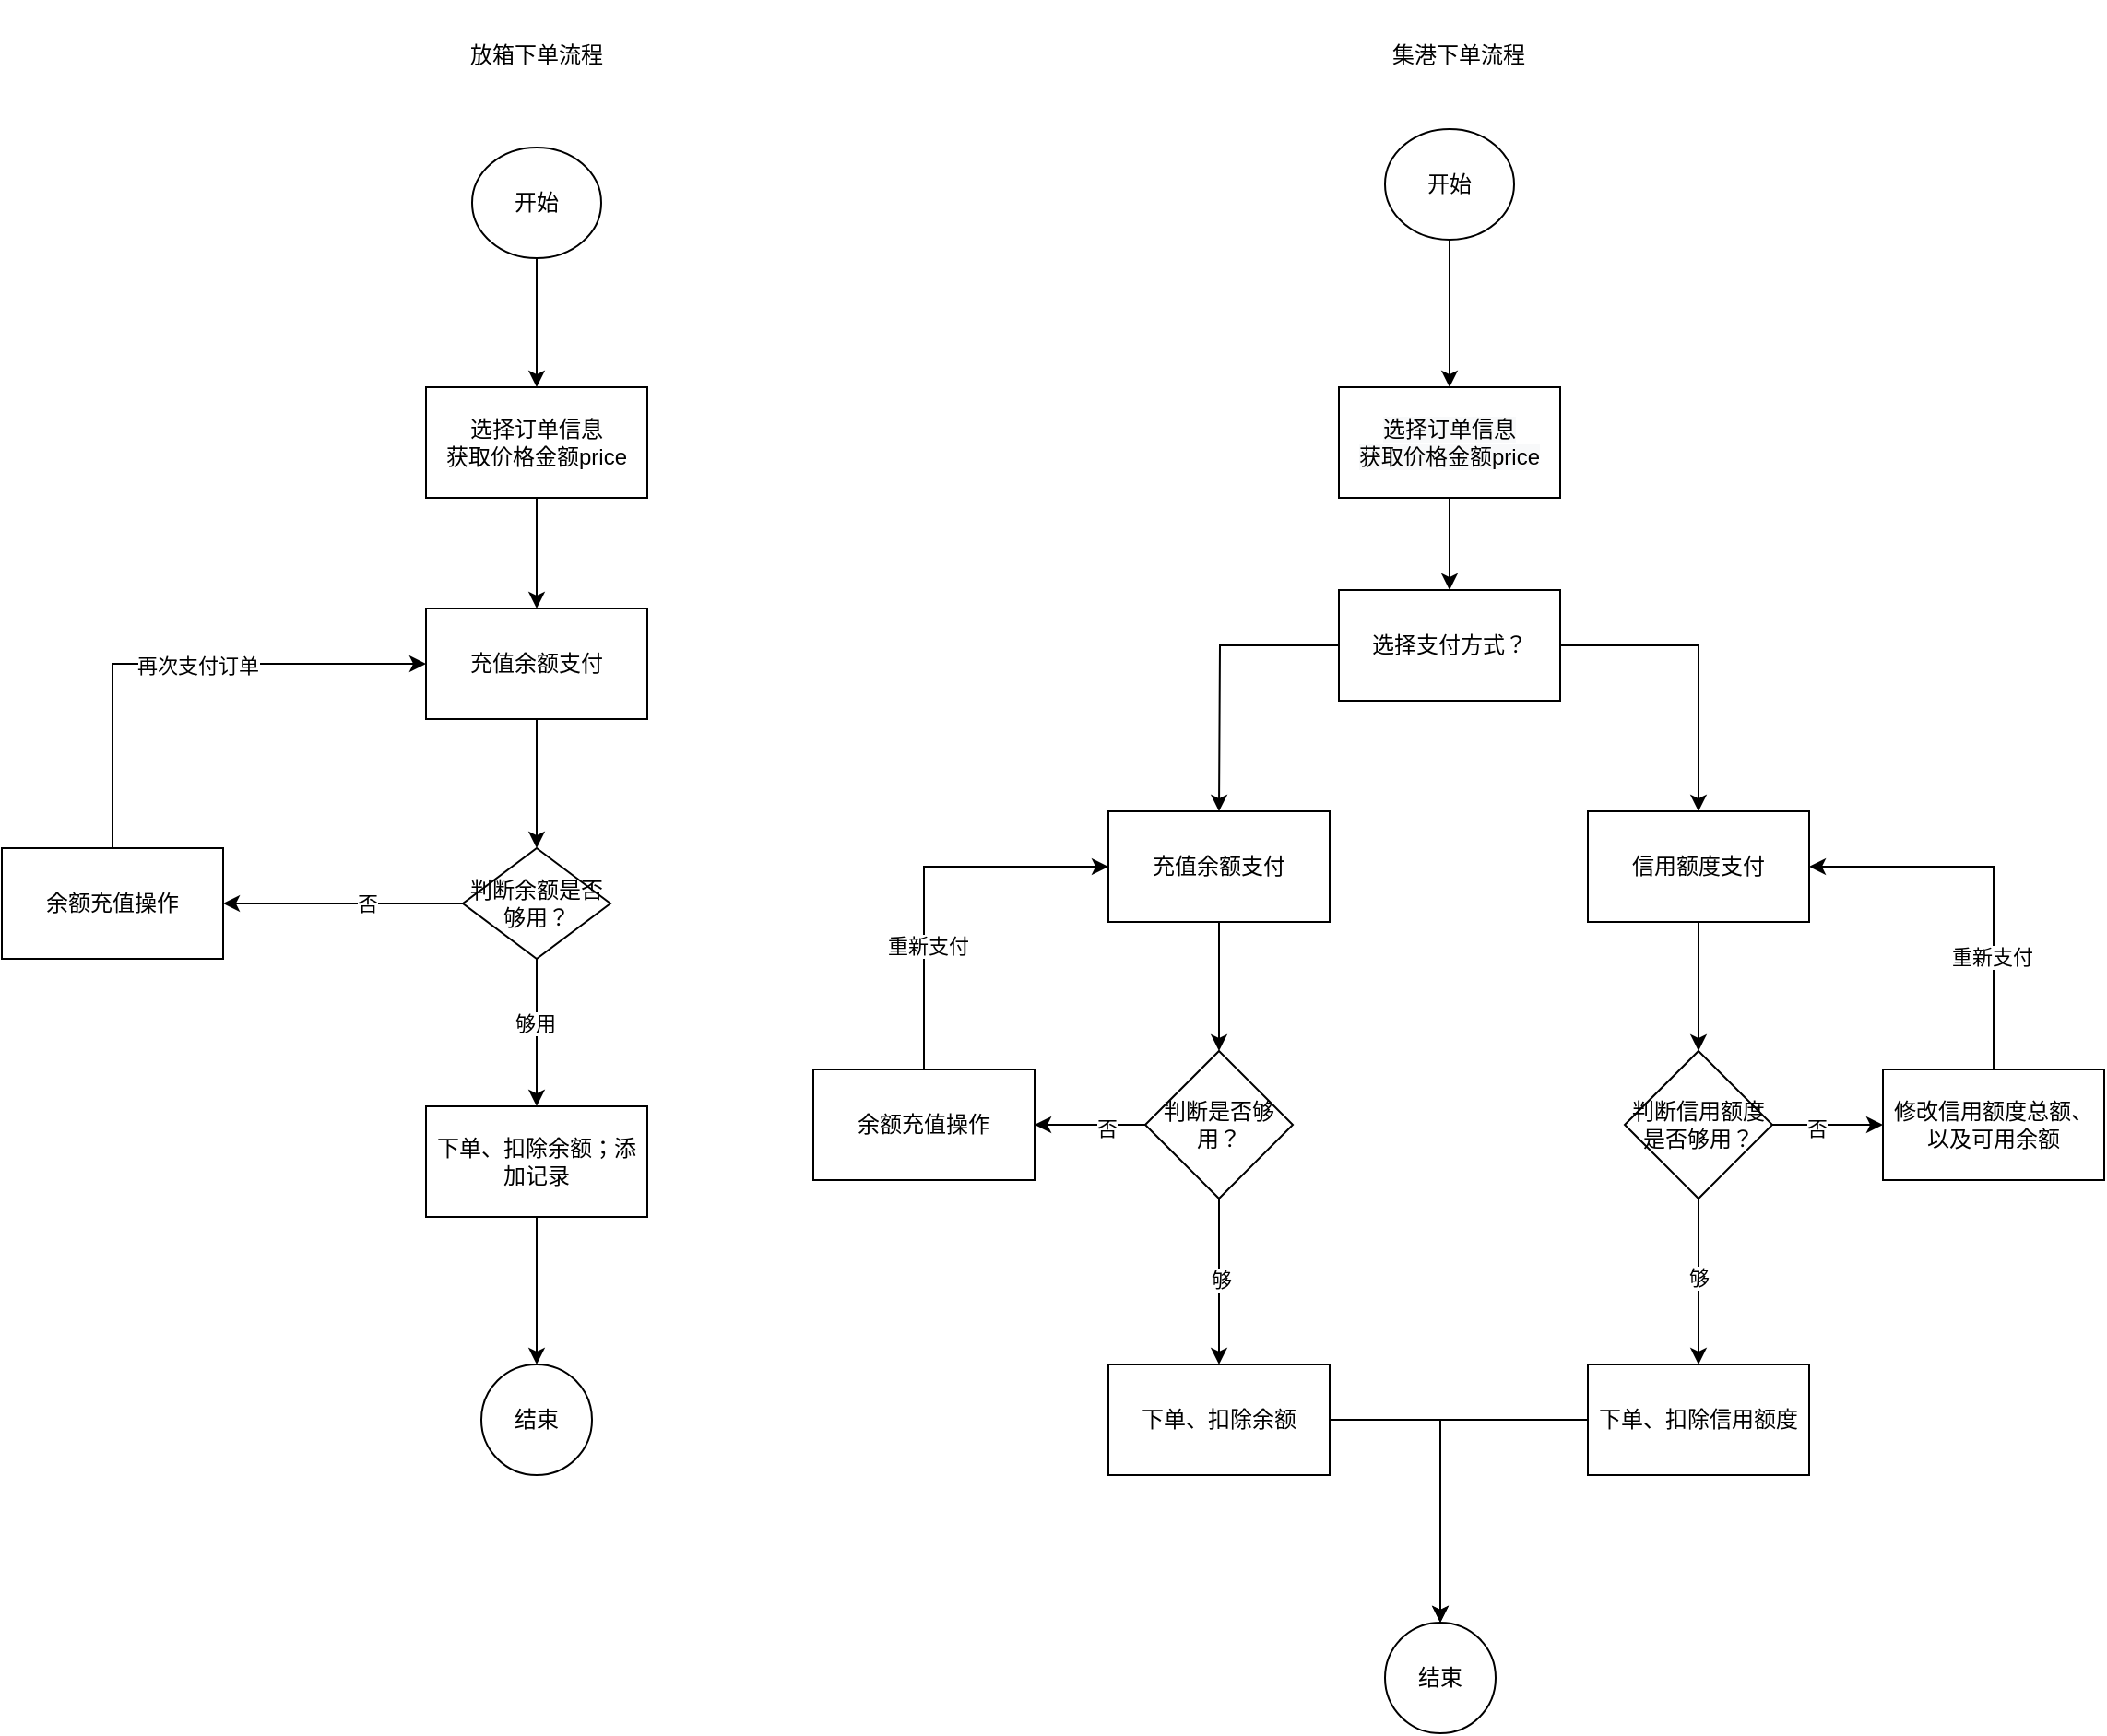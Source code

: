 <mxfile version="14.6.6" type="github">
  <diagram id="yB_TVjthiijMV85t6qQj" name="第 1 页">
    <mxGraphModel dx="1437" dy="1028" grid="1" gridSize="10" guides="1" tooltips="1" connect="1" arrows="1" fold="1" page="1" pageScale="1" pageWidth="827" pageHeight="1169" math="0" shadow="0">
      <root>
        <mxCell id="0" />
        <mxCell id="1" parent="0" />
        <mxCell id="iHlx-0HnK2ta-YtyEYJR-1" value="放箱下单流程" style="text;html=1;strokeColor=none;fillColor=none;align=center;verticalAlign=middle;whiteSpace=wrap;rounded=0;" vertex="1" parent="1">
          <mxGeometry x="330" y="60" width="140" height="60" as="geometry" />
        </mxCell>
        <mxCell id="iHlx-0HnK2ta-YtyEYJR-2" value="集港下单流程" style="text;html=1;strokeColor=none;fillColor=none;align=center;verticalAlign=middle;whiteSpace=wrap;rounded=0;" vertex="1" parent="1">
          <mxGeometry x="830" y="60" width="140" height="60" as="geometry" />
        </mxCell>
        <mxCell id="iHlx-0HnK2ta-YtyEYJR-7" value="" style="edgeStyle=orthogonalEdgeStyle;rounded=0;orthogonalLoop=1;jettySize=auto;html=1;" edge="1" parent="1" source="iHlx-0HnK2ta-YtyEYJR-3" target="iHlx-0HnK2ta-YtyEYJR-6">
          <mxGeometry relative="1" as="geometry" />
        </mxCell>
        <mxCell id="iHlx-0HnK2ta-YtyEYJR-3" value="开始" style="ellipse;whiteSpace=wrap;html=1;" vertex="1" parent="1">
          <mxGeometry x="365" y="140" width="70" height="60" as="geometry" />
        </mxCell>
        <mxCell id="iHlx-0HnK2ta-YtyEYJR-9" value="" style="edgeStyle=orthogonalEdgeStyle;rounded=0;orthogonalLoop=1;jettySize=auto;html=1;" edge="1" parent="1" source="iHlx-0HnK2ta-YtyEYJR-5" target="iHlx-0HnK2ta-YtyEYJR-8">
          <mxGeometry relative="1" as="geometry" />
        </mxCell>
        <mxCell id="iHlx-0HnK2ta-YtyEYJR-5" value="开始" style="ellipse;whiteSpace=wrap;html=1;" vertex="1" parent="1">
          <mxGeometry x="860" y="130" width="70" height="60" as="geometry" />
        </mxCell>
        <mxCell id="iHlx-0HnK2ta-YtyEYJR-11" value="" style="edgeStyle=orthogonalEdgeStyle;rounded=0;orthogonalLoop=1;jettySize=auto;html=1;" edge="1" parent="1" source="iHlx-0HnK2ta-YtyEYJR-6">
          <mxGeometry relative="1" as="geometry">
            <mxPoint x="400" y="390" as="targetPoint" />
          </mxGeometry>
        </mxCell>
        <mxCell id="iHlx-0HnK2ta-YtyEYJR-6" value="选择订单信息&lt;br&gt;获取价格金额price" style="whiteSpace=wrap;html=1;" vertex="1" parent="1">
          <mxGeometry x="340" y="270" width="120" height="60" as="geometry" />
        </mxCell>
        <mxCell id="iHlx-0HnK2ta-YtyEYJR-14" style="edgeStyle=orthogonalEdgeStyle;rounded=0;orthogonalLoop=1;jettySize=auto;html=1;exitX=0.5;exitY=1;exitDx=0;exitDy=0;entryX=0.5;entryY=0;entryDx=0;entryDy=0;" edge="1" parent="1" source="iHlx-0HnK2ta-YtyEYJR-8" target="iHlx-0HnK2ta-YtyEYJR-12">
          <mxGeometry relative="1" as="geometry" />
        </mxCell>
        <mxCell id="iHlx-0HnK2ta-YtyEYJR-8" value="&lt;meta charset=&quot;utf-8&quot;&gt;&lt;span style=&quot;color: rgb(0, 0, 0); font-family: helvetica; font-size: 12px; font-style: normal; font-weight: 400; letter-spacing: normal; text-align: center; text-indent: 0px; text-transform: none; word-spacing: 0px; background-color: rgb(248, 249, 250); display: inline; float: none;&quot;&gt;选择订单信息&lt;/span&gt;&lt;br style=&quot;color: rgb(0, 0, 0); font-family: helvetica; font-size: 12px; font-style: normal; font-weight: 400; letter-spacing: normal; text-align: center; text-indent: 0px; text-transform: none; word-spacing: 0px; background-color: rgb(248, 249, 250);&quot;&gt;&lt;span style=&quot;color: rgb(0, 0, 0); font-family: helvetica; font-size: 12px; font-style: normal; font-weight: 400; letter-spacing: normal; text-align: center; text-indent: 0px; text-transform: none; word-spacing: 0px; background-color: rgb(248, 249, 250); display: inline; float: none;&quot;&gt;获取价格金额price&lt;/span&gt;" style="whiteSpace=wrap;html=1;" vertex="1" parent="1">
          <mxGeometry x="835" y="270" width="120" height="60" as="geometry" />
        </mxCell>
        <mxCell id="iHlx-0HnK2ta-YtyEYJR-18" style="edgeStyle=orthogonalEdgeStyle;rounded=0;orthogonalLoop=1;jettySize=auto;html=1;exitX=0;exitY=0.5;exitDx=0;exitDy=0;" edge="1" parent="1" source="iHlx-0HnK2ta-YtyEYJR-12">
          <mxGeometry relative="1" as="geometry">
            <mxPoint x="770" y="500" as="targetPoint" />
          </mxGeometry>
        </mxCell>
        <mxCell id="iHlx-0HnK2ta-YtyEYJR-19" style="edgeStyle=orthogonalEdgeStyle;rounded=0;orthogonalLoop=1;jettySize=auto;html=1;exitX=1;exitY=0.5;exitDx=0;exitDy=0;entryX=0.5;entryY=0;entryDx=0;entryDy=0;" edge="1" parent="1" source="iHlx-0HnK2ta-YtyEYJR-12" target="iHlx-0HnK2ta-YtyEYJR-17">
          <mxGeometry relative="1" as="geometry" />
        </mxCell>
        <mxCell id="iHlx-0HnK2ta-YtyEYJR-12" value="选择支付方式？" style="rounded=0;whiteSpace=wrap;html=1;" vertex="1" parent="1">
          <mxGeometry x="835" y="380" width="120" height="60" as="geometry" />
        </mxCell>
        <mxCell id="iHlx-0HnK2ta-YtyEYJR-21" value="" style="edgeStyle=orthogonalEdgeStyle;rounded=0;orthogonalLoop=1;jettySize=auto;html=1;" edge="1" parent="1" source="iHlx-0HnK2ta-YtyEYJR-15" target="iHlx-0HnK2ta-YtyEYJR-20">
          <mxGeometry relative="1" as="geometry" />
        </mxCell>
        <mxCell id="iHlx-0HnK2ta-YtyEYJR-15" value="充值余额支付" style="rounded=0;whiteSpace=wrap;html=1;" vertex="1" parent="1">
          <mxGeometry x="340" y="390" width="120" height="60" as="geometry" />
        </mxCell>
        <mxCell id="iHlx-0HnK2ta-YtyEYJR-33" value="" style="edgeStyle=orthogonalEdgeStyle;rounded=0;orthogonalLoop=1;jettySize=auto;html=1;" edge="1" parent="1" source="iHlx-0HnK2ta-YtyEYJR-16" target="iHlx-0HnK2ta-YtyEYJR-32">
          <mxGeometry relative="1" as="geometry" />
        </mxCell>
        <mxCell id="iHlx-0HnK2ta-YtyEYJR-16" value="充值余额支付" style="rounded=0;whiteSpace=wrap;html=1;" vertex="1" parent="1">
          <mxGeometry x="710" y="500" width="120" height="60" as="geometry" />
        </mxCell>
        <mxCell id="iHlx-0HnK2ta-YtyEYJR-37" value="" style="edgeStyle=orthogonalEdgeStyle;rounded=0;orthogonalLoop=1;jettySize=auto;html=1;" edge="1" parent="1" source="iHlx-0HnK2ta-YtyEYJR-17" target="iHlx-0HnK2ta-YtyEYJR-36">
          <mxGeometry relative="1" as="geometry" />
        </mxCell>
        <mxCell id="iHlx-0HnK2ta-YtyEYJR-17" value="信用额度支付" style="rounded=0;whiteSpace=wrap;html=1;" vertex="1" parent="1">
          <mxGeometry x="970" y="500" width="120" height="60" as="geometry" />
        </mxCell>
        <mxCell id="iHlx-0HnK2ta-YtyEYJR-23" value="" style="edgeStyle=orthogonalEdgeStyle;rounded=0;orthogonalLoop=1;jettySize=auto;html=1;" edge="1" parent="1" source="iHlx-0HnK2ta-YtyEYJR-20" target="iHlx-0HnK2ta-YtyEYJR-22">
          <mxGeometry relative="1" as="geometry" />
        </mxCell>
        <mxCell id="iHlx-0HnK2ta-YtyEYJR-24" value="够用" style="edgeLabel;html=1;align=center;verticalAlign=middle;resizable=0;points=[];" vertex="1" connectable="0" parent="iHlx-0HnK2ta-YtyEYJR-23">
          <mxGeometry x="-0.125" y="-1" relative="1" as="geometry">
            <mxPoint as="offset" />
          </mxGeometry>
        </mxCell>
        <mxCell id="iHlx-0HnK2ta-YtyEYJR-26" style="edgeStyle=orthogonalEdgeStyle;rounded=0;orthogonalLoop=1;jettySize=auto;html=1;exitX=0;exitY=0.5;exitDx=0;exitDy=0;entryX=1;entryY=0.5;entryDx=0;entryDy=0;" edge="1" parent="1" source="iHlx-0HnK2ta-YtyEYJR-20" target="iHlx-0HnK2ta-YtyEYJR-25">
          <mxGeometry relative="1" as="geometry" />
        </mxCell>
        <mxCell id="iHlx-0HnK2ta-YtyEYJR-27" value="否" style="edgeLabel;html=1;align=center;verticalAlign=middle;resizable=0;points=[];" vertex="1" connectable="0" parent="iHlx-0HnK2ta-YtyEYJR-26">
          <mxGeometry x="-0.2" relative="1" as="geometry">
            <mxPoint as="offset" />
          </mxGeometry>
        </mxCell>
        <mxCell id="iHlx-0HnK2ta-YtyEYJR-20" value="判断余额是否够用？" style="rhombus;whiteSpace=wrap;html=1;rounded=0;" vertex="1" parent="1">
          <mxGeometry x="360" y="520" width="80" height="60" as="geometry" />
        </mxCell>
        <mxCell id="iHlx-0HnK2ta-YtyEYJR-31" value="" style="edgeStyle=orthogonalEdgeStyle;rounded=0;orthogonalLoop=1;jettySize=auto;html=1;" edge="1" parent="1" source="iHlx-0HnK2ta-YtyEYJR-22" target="iHlx-0HnK2ta-YtyEYJR-30">
          <mxGeometry relative="1" as="geometry" />
        </mxCell>
        <mxCell id="iHlx-0HnK2ta-YtyEYJR-22" value="下单、扣除余额；添加记录" style="whiteSpace=wrap;html=1;rounded=0;" vertex="1" parent="1">
          <mxGeometry x="340" y="660" width="120" height="60" as="geometry" />
        </mxCell>
        <mxCell id="iHlx-0HnK2ta-YtyEYJR-28" style="edgeStyle=orthogonalEdgeStyle;rounded=0;orthogonalLoop=1;jettySize=auto;html=1;exitX=0.5;exitY=0;exitDx=0;exitDy=0;entryX=0;entryY=0.5;entryDx=0;entryDy=0;" edge="1" parent="1" source="iHlx-0HnK2ta-YtyEYJR-25" target="iHlx-0HnK2ta-YtyEYJR-15">
          <mxGeometry relative="1" as="geometry" />
        </mxCell>
        <mxCell id="iHlx-0HnK2ta-YtyEYJR-29" value="再次支付订单" style="edgeLabel;html=1;align=center;verticalAlign=middle;resizable=0;points=[];" vertex="1" connectable="0" parent="iHlx-0HnK2ta-YtyEYJR-28">
          <mxGeometry x="0.082" y="-1" relative="1" as="geometry">
            <mxPoint as="offset" />
          </mxGeometry>
        </mxCell>
        <mxCell id="iHlx-0HnK2ta-YtyEYJR-25" value="余额充值操作" style="rounded=0;whiteSpace=wrap;html=1;" vertex="1" parent="1">
          <mxGeometry x="110" y="520" width="120" height="60" as="geometry" />
        </mxCell>
        <mxCell id="iHlx-0HnK2ta-YtyEYJR-30" value="结束" style="ellipse;whiteSpace=wrap;html=1;rounded=0;" vertex="1" parent="1">
          <mxGeometry x="370" y="800" width="60" height="60" as="geometry" />
        </mxCell>
        <mxCell id="iHlx-0HnK2ta-YtyEYJR-35" value="" style="edgeStyle=orthogonalEdgeStyle;rounded=0;orthogonalLoop=1;jettySize=auto;html=1;" edge="1" parent="1" source="iHlx-0HnK2ta-YtyEYJR-32" target="iHlx-0HnK2ta-YtyEYJR-34">
          <mxGeometry relative="1" as="geometry" />
        </mxCell>
        <mxCell id="iHlx-0HnK2ta-YtyEYJR-42" value="够" style="edgeLabel;html=1;align=center;verticalAlign=middle;resizable=0;points=[];" vertex="1" connectable="0" parent="iHlx-0HnK2ta-YtyEYJR-35">
          <mxGeometry x="-0.022" y="1" relative="1" as="geometry">
            <mxPoint as="offset" />
          </mxGeometry>
        </mxCell>
        <mxCell id="iHlx-0HnK2ta-YtyEYJR-41" value="" style="edgeStyle=orthogonalEdgeStyle;rounded=0;orthogonalLoop=1;jettySize=auto;html=1;" edge="1" parent="1" source="iHlx-0HnK2ta-YtyEYJR-32" target="iHlx-0HnK2ta-YtyEYJR-40">
          <mxGeometry relative="1" as="geometry" />
        </mxCell>
        <mxCell id="iHlx-0HnK2ta-YtyEYJR-43" value="否" style="edgeLabel;html=1;align=center;verticalAlign=middle;resizable=0;points=[];" vertex="1" connectable="0" parent="iHlx-0HnK2ta-YtyEYJR-41">
          <mxGeometry x="-0.3" y="2" relative="1" as="geometry">
            <mxPoint as="offset" />
          </mxGeometry>
        </mxCell>
        <mxCell id="iHlx-0HnK2ta-YtyEYJR-32" value="判断是否够用？" style="rhombus;whiteSpace=wrap;html=1;rounded=0;" vertex="1" parent="1">
          <mxGeometry x="730" y="630" width="80" height="80" as="geometry" />
        </mxCell>
        <mxCell id="iHlx-0HnK2ta-YtyEYJR-54" style="edgeStyle=orthogonalEdgeStyle;rounded=0;orthogonalLoop=1;jettySize=auto;html=1;" edge="1" parent="1" source="iHlx-0HnK2ta-YtyEYJR-34" target="iHlx-0HnK2ta-YtyEYJR-53">
          <mxGeometry relative="1" as="geometry" />
        </mxCell>
        <mxCell id="iHlx-0HnK2ta-YtyEYJR-34" value="下单、扣除余额" style="whiteSpace=wrap;html=1;rounded=0;" vertex="1" parent="1">
          <mxGeometry x="710" y="800" width="120" height="60" as="geometry" />
        </mxCell>
        <mxCell id="iHlx-0HnK2ta-YtyEYJR-39" value="" style="edgeStyle=orthogonalEdgeStyle;rounded=0;orthogonalLoop=1;jettySize=auto;html=1;" edge="1" parent="1" source="iHlx-0HnK2ta-YtyEYJR-36" target="iHlx-0HnK2ta-YtyEYJR-38">
          <mxGeometry relative="1" as="geometry" />
        </mxCell>
        <mxCell id="iHlx-0HnK2ta-YtyEYJR-45" value="够" style="edgeLabel;html=1;align=center;verticalAlign=middle;resizable=0;points=[];" vertex="1" connectable="0" parent="iHlx-0HnK2ta-YtyEYJR-39">
          <mxGeometry x="-0.044" relative="1" as="geometry">
            <mxPoint as="offset" />
          </mxGeometry>
        </mxCell>
        <mxCell id="iHlx-0HnK2ta-YtyEYJR-47" value="" style="edgeStyle=orthogonalEdgeStyle;rounded=0;orthogonalLoop=1;jettySize=auto;html=1;" edge="1" parent="1" source="iHlx-0HnK2ta-YtyEYJR-36" target="iHlx-0HnK2ta-YtyEYJR-46">
          <mxGeometry relative="1" as="geometry" />
        </mxCell>
        <mxCell id="iHlx-0HnK2ta-YtyEYJR-52" value="否" style="edgeLabel;html=1;align=center;verticalAlign=middle;resizable=0;points=[];" vertex="1" connectable="0" parent="iHlx-0HnK2ta-YtyEYJR-47">
          <mxGeometry x="-0.2" y="-2" relative="1" as="geometry">
            <mxPoint as="offset" />
          </mxGeometry>
        </mxCell>
        <mxCell id="iHlx-0HnK2ta-YtyEYJR-36" value="判断信用额度是否够用？" style="rhombus;whiteSpace=wrap;html=1;rounded=0;" vertex="1" parent="1">
          <mxGeometry x="990" y="630" width="80" height="80" as="geometry" />
        </mxCell>
        <mxCell id="iHlx-0HnK2ta-YtyEYJR-55" style="edgeStyle=orthogonalEdgeStyle;rounded=0;orthogonalLoop=1;jettySize=auto;html=1;entryX=0.5;entryY=0;entryDx=0;entryDy=0;" edge="1" parent="1" source="iHlx-0HnK2ta-YtyEYJR-38" target="iHlx-0HnK2ta-YtyEYJR-53">
          <mxGeometry relative="1" as="geometry" />
        </mxCell>
        <mxCell id="iHlx-0HnK2ta-YtyEYJR-38" value="下单、扣除信用额度" style="whiteSpace=wrap;html=1;rounded=0;" vertex="1" parent="1">
          <mxGeometry x="970" y="800" width="120" height="60" as="geometry" />
        </mxCell>
        <mxCell id="iHlx-0HnK2ta-YtyEYJR-44" style="edgeStyle=orthogonalEdgeStyle;rounded=0;orthogonalLoop=1;jettySize=auto;html=1;exitX=0.5;exitY=0;exitDx=0;exitDy=0;entryX=0;entryY=0.5;entryDx=0;entryDy=0;" edge="1" parent="1" source="iHlx-0HnK2ta-YtyEYJR-40" target="iHlx-0HnK2ta-YtyEYJR-16">
          <mxGeometry relative="1" as="geometry" />
        </mxCell>
        <mxCell id="iHlx-0HnK2ta-YtyEYJR-50" value="重新支付" style="edgeLabel;html=1;align=center;verticalAlign=middle;resizable=0;points=[];" vertex="1" connectable="0" parent="iHlx-0HnK2ta-YtyEYJR-44">
          <mxGeometry x="-0.362" y="-2" relative="1" as="geometry">
            <mxPoint as="offset" />
          </mxGeometry>
        </mxCell>
        <mxCell id="iHlx-0HnK2ta-YtyEYJR-40" value="余额充值操作" style="whiteSpace=wrap;html=1;rounded=0;" vertex="1" parent="1">
          <mxGeometry x="550" y="640" width="120" height="60" as="geometry" />
        </mxCell>
        <mxCell id="iHlx-0HnK2ta-YtyEYJR-49" style="edgeStyle=orthogonalEdgeStyle;rounded=0;orthogonalLoop=1;jettySize=auto;html=1;exitX=0.5;exitY=0;exitDx=0;exitDy=0;entryX=1;entryY=0.5;entryDx=0;entryDy=0;" edge="1" parent="1" source="iHlx-0HnK2ta-YtyEYJR-46" target="iHlx-0HnK2ta-YtyEYJR-17">
          <mxGeometry relative="1" as="geometry" />
        </mxCell>
        <mxCell id="iHlx-0HnK2ta-YtyEYJR-51" value="重新支付" style="edgeLabel;html=1;align=center;verticalAlign=middle;resizable=0;points=[];" vertex="1" connectable="0" parent="iHlx-0HnK2ta-YtyEYJR-49">
          <mxGeometry x="-0.419" y="1" relative="1" as="geometry">
            <mxPoint as="offset" />
          </mxGeometry>
        </mxCell>
        <mxCell id="iHlx-0HnK2ta-YtyEYJR-46" value="修改信用额度总额、以及可用余额" style="whiteSpace=wrap;html=1;rounded=0;" vertex="1" parent="1">
          <mxGeometry x="1130" y="640" width="120" height="60" as="geometry" />
        </mxCell>
        <mxCell id="iHlx-0HnK2ta-YtyEYJR-53" value="结束" style="ellipse;whiteSpace=wrap;html=1;rounded=0;" vertex="1" parent="1">
          <mxGeometry x="860" y="940" width="60" height="60" as="geometry" />
        </mxCell>
      </root>
    </mxGraphModel>
  </diagram>
</mxfile>
